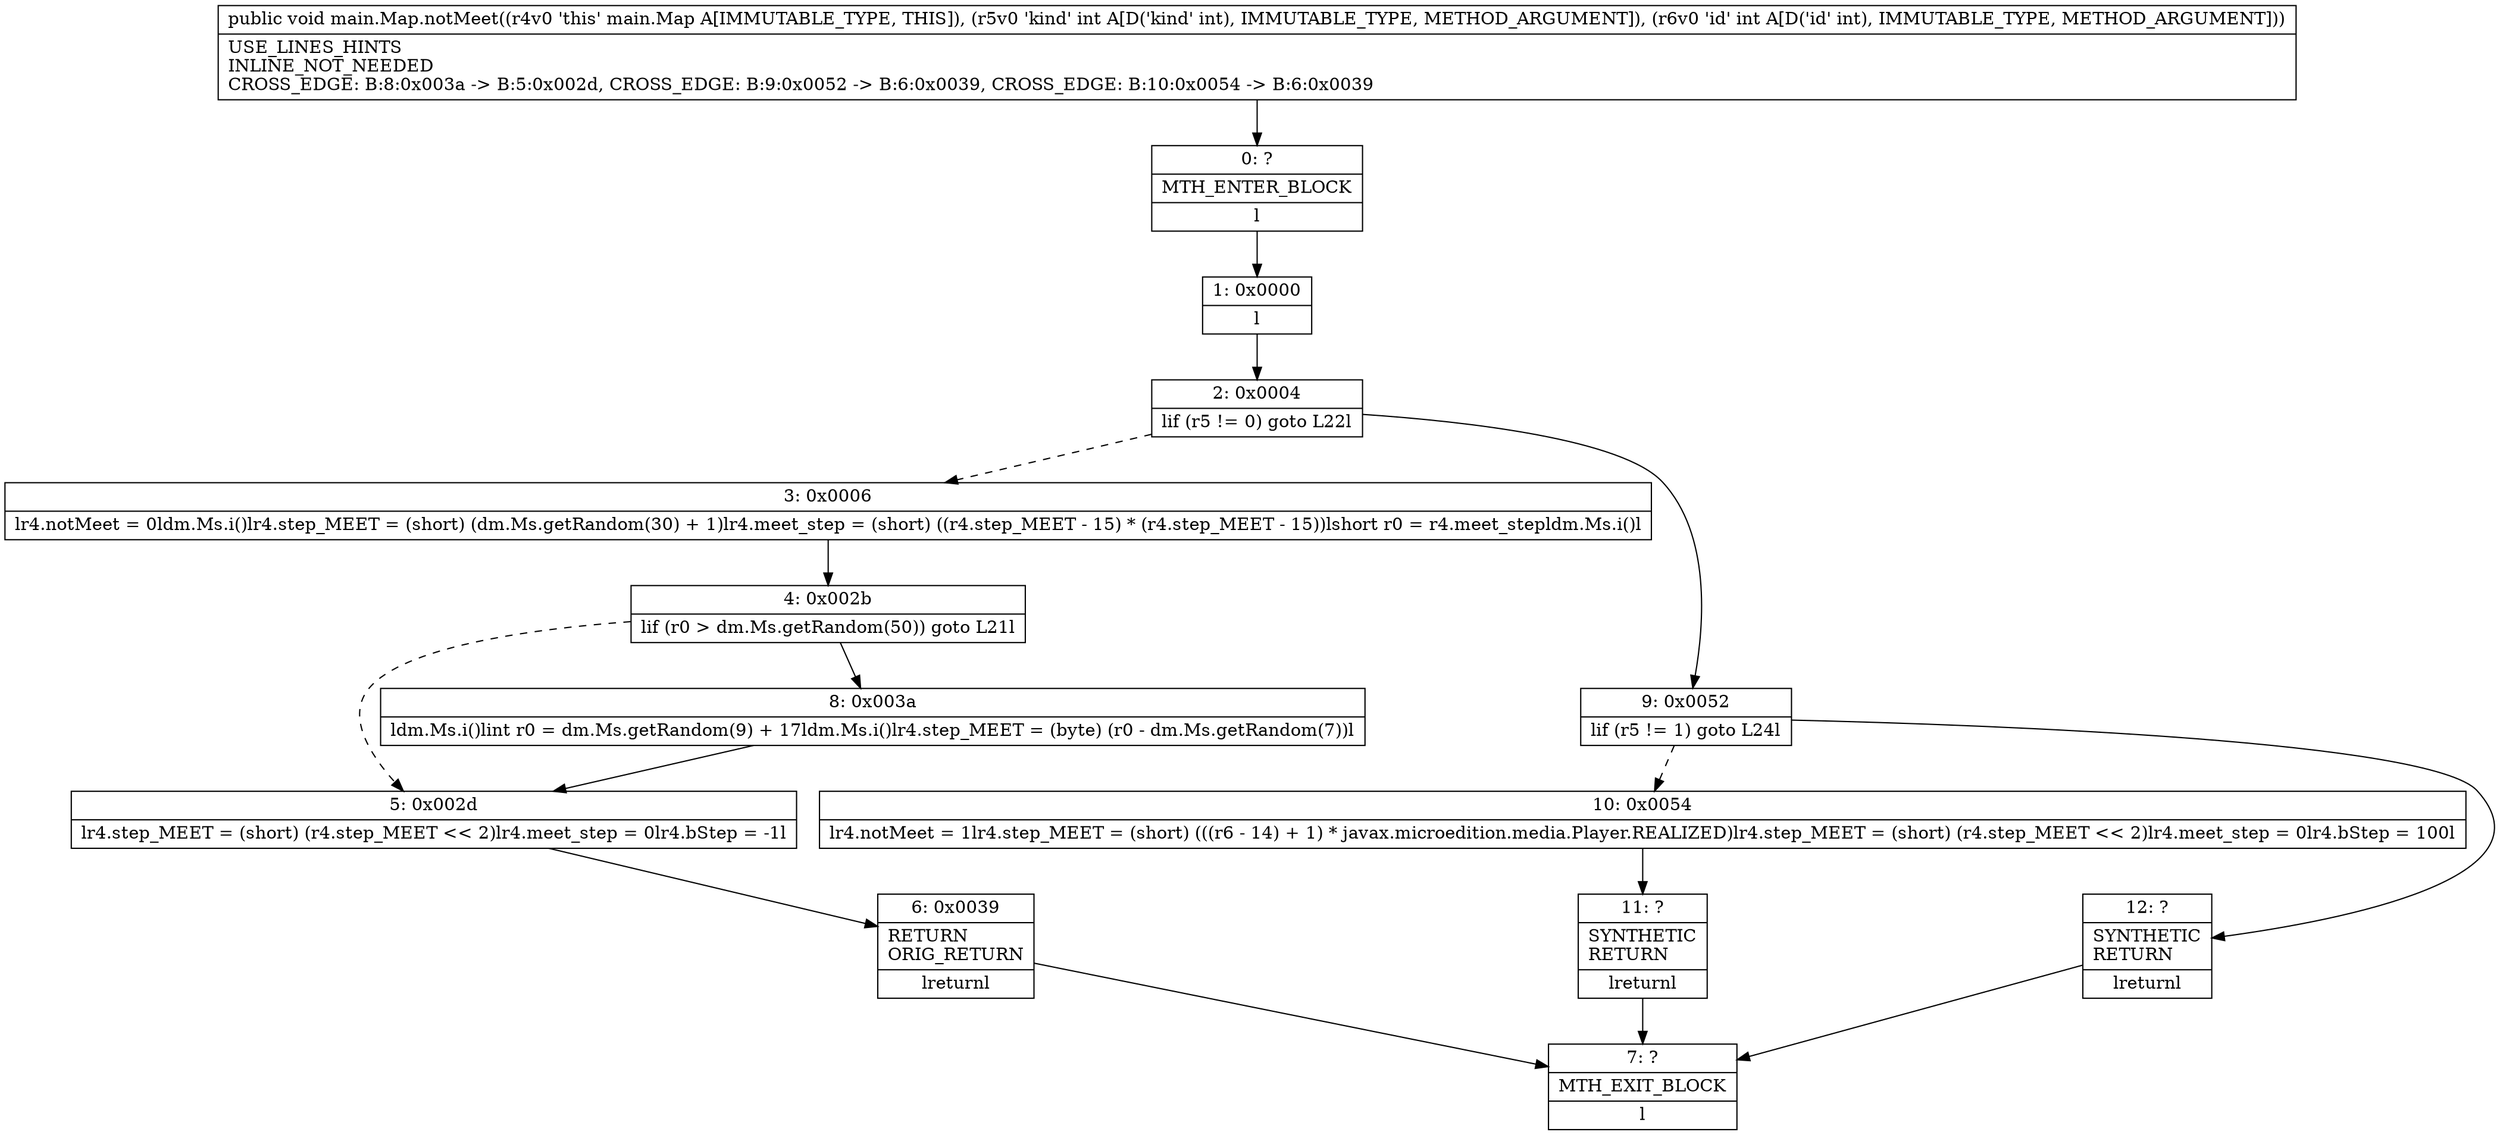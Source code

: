 digraph "CFG formain.Map.notMeet(II)V" {
Node_0 [shape=record,label="{0\:\ ?|MTH_ENTER_BLOCK\l|l}"];
Node_1 [shape=record,label="{1\:\ 0x0000|l}"];
Node_2 [shape=record,label="{2\:\ 0x0004|lif (r5 != 0) goto L22l}"];
Node_3 [shape=record,label="{3\:\ 0x0006|lr4.notMeet = 0ldm.Ms.i()lr4.step_MEET = (short) (dm.Ms.getRandom(30) + 1)lr4.meet_step = (short) ((r4.step_MEET \- 15) * (r4.step_MEET \- 15))lshort r0 = r4.meet_stepldm.Ms.i()l}"];
Node_4 [shape=record,label="{4\:\ 0x002b|lif (r0 \> dm.Ms.getRandom(50)) goto L21l}"];
Node_5 [shape=record,label="{5\:\ 0x002d|lr4.step_MEET = (short) (r4.step_MEET \<\< 2)lr4.meet_step = 0lr4.bStep = \-1l}"];
Node_6 [shape=record,label="{6\:\ 0x0039|RETURN\lORIG_RETURN\l|lreturnl}"];
Node_7 [shape=record,label="{7\:\ ?|MTH_EXIT_BLOCK\l|l}"];
Node_8 [shape=record,label="{8\:\ 0x003a|ldm.Ms.i()lint r0 = dm.Ms.getRandom(9) + 17ldm.Ms.i()lr4.step_MEET = (byte) (r0 \- dm.Ms.getRandom(7))l}"];
Node_9 [shape=record,label="{9\:\ 0x0052|lif (r5 != 1) goto L24l}"];
Node_10 [shape=record,label="{10\:\ 0x0054|lr4.notMeet = 1lr4.step_MEET = (short) (((r6 \- 14) + 1) * javax.microedition.media.Player.REALIZED)lr4.step_MEET = (short) (r4.step_MEET \<\< 2)lr4.meet_step = 0lr4.bStep = 100l}"];
Node_11 [shape=record,label="{11\:\ ?|SYNTHETIC\lRETURN\l|lreturnl}"];
Node_12 [shape=record,label="{12\:\ ?|SYNTHETIC\lRETURN\l|lreturnl}"];
MethodNode[shape=record,label="{public void main.Map.notMeet((r4v0 'this' main.Map A[IMMUTABLE_TYPE, THIS]), (r5v0 'kind' int A[D('kind' int), IMMUTABLE_TYPE, METHOD_ARGUMENT]), (r6v0 'id' int A[D('id' int), IMMUTABLE_TYPE, METHOD_ARGUMENT]))  | USE_LINES_HINTS\lINLINE_NOT_NEEDED\lCROSS_EDGE: B:8:0x003a \-\> B:5:0x002d, CROSS_EDGE: B:9:0x0052 \-\> B:6:0x0039, CROSS_EDGE: B:10:0x0054 \-\> B:6:0x0039\l}"];
MethodNode -> Node_0;
Node_0 -> Node_1;
Node_1 -> Node_2;
Node_2 -> Node_3[style=dashed];
Node_2 -> Node_9;
Node_3 -> Node_4;
Node_4 -> Node_5[style=dashed];
Node_4 -> Node_8;
Node_5 -> Node_6;
Node_6 -> Node_7;
Node_8 -> Node_5;
Node_9 -> Node_10[style=dashed];
Node_9 -> Node_12;
Node_10 -> Node_11;
Node_11 -> Node_7;
Node_12 -> Node_7;
}


